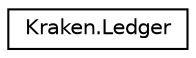 digraph "Graphical Class Hierarchy"
{
 // LATEX_PDF_SIZE
  edge [fontname="Helvetica",fontsize="10",labelfontname="Helvetica",labelfontsize="10"];
  node [fontname="Helvetica",fontsize="10",shape=record];
  rankdir="LR";
  Node0 [label="Kraken.Ledger",height=0.2,width=0.4,color="black", fillcolor="white", style="filled",URL="$class_kraken_1_1_ledger.html",tooltip="Ledger Entry"];
}
